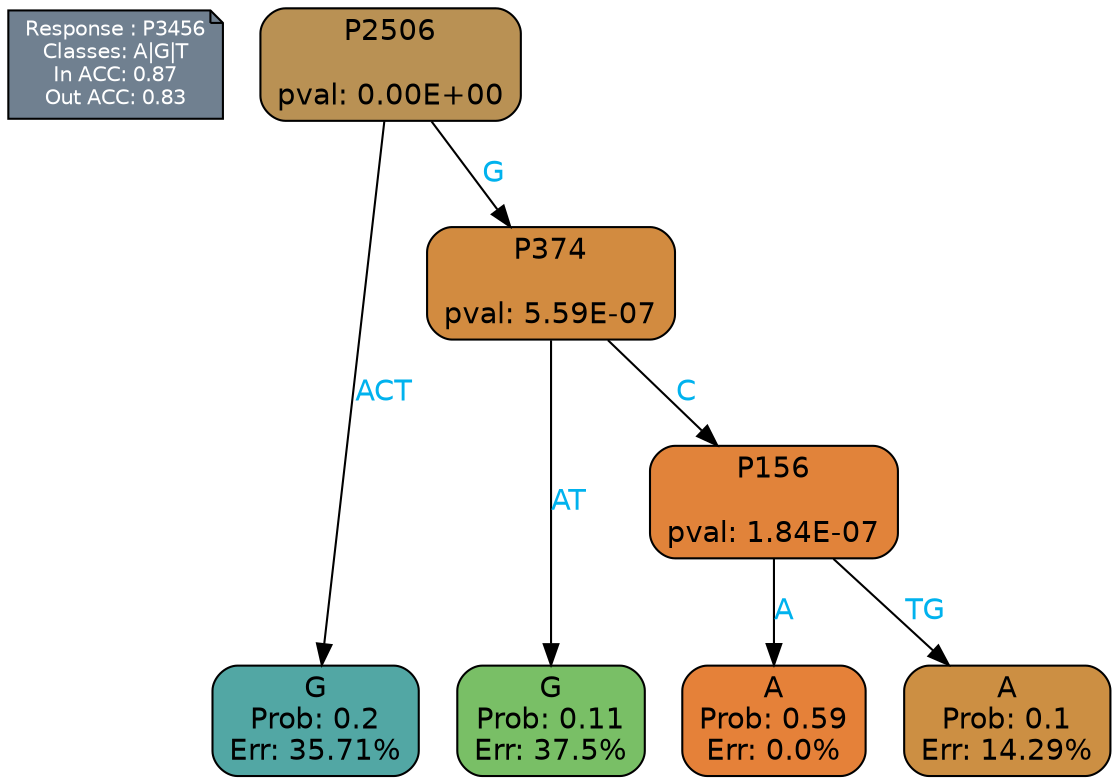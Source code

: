 digraph Tree {
node [shape=box, style="filled, rounded", color="black", fontname=helvetica] ;
graph [ranksep=equally, splines=polylines, bgcolor=transparent, dpi=600] ;
edge [fontname=helvetica] ;
LEGEND [label="Response : P3456
Classes: A|G|T
In ACC: 0.87
Out ACC: 0.83
",shape=note,align=left,style=filled,fillcolor="slategray",fontcolor="white",fontsize=10];1 [label="P2506

pval: 0.00E+00", fillcolor="#b99154"] ;
2 [label="G
Prob: 0.2
Err: 35.71%", fillcolor="#52a7a4"] ;
3 [label="P374

pval: 5.59E-07", fillcolor="#d28b40"] ;
4 [label="G
Prob: 0.11
Err: 37.5%", fillcolor="#79bf66"] ;
5 [label="P156

pval: 1.84E-07", fillcolor="#e1833a"] ;
6 [label="A
Prob: 0.59
Err: 0.0%", fillcolor="#e58139"] ;
7 [label="A
Prob: 0.1
Err: 14.29%", fillcolor="#cc8f43"] ;
1 -> 2 [label="ACT",fontcolor=deepskyblue2] ;
1 -> 3 [label="G",fontcolor=deepskyblue2] ;
3 -> 4 [label="AT",fontcolor=deepskyblue2] ;
3 -> 5 [label="C",fontcolor=deepskyblue2] ;
5 -> 6 [label="A",fontcolor=deepskyblue2] ;
5 -> 7 [label="TG",fontcolor=deepskyblue2] ;
{rank = same; 2;4;6;7;}{rank = same; LEGEND;1;}}